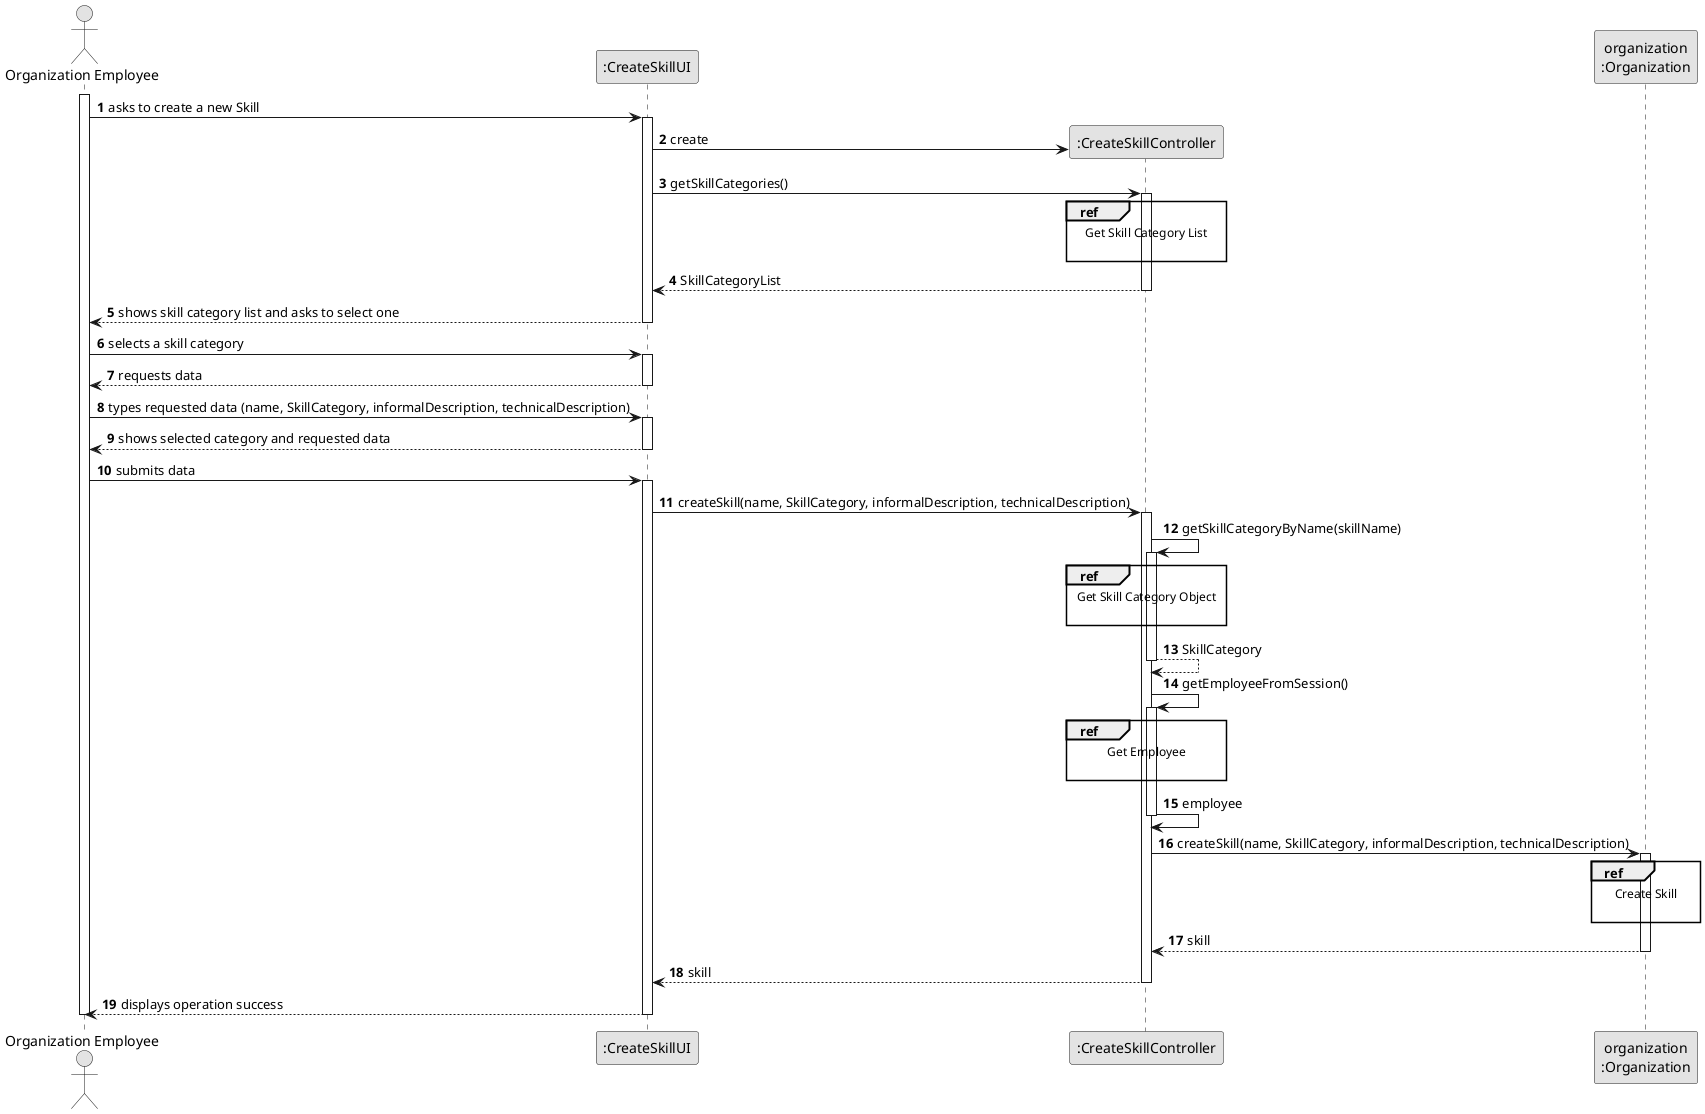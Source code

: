 @startuml
skinparam monochrome true
skinparam packageStyle rectangle
skinparam shadowing false

autonumber

'hide footbox
actor "Organization Employee" as ADM
participant ":CreateSkillUI" as UI
participant ":CreateSkillController" as CTRL
participant "organization\n:Organization" as ORG

activate ADM

    ADM -> UI : asks to create a new Skill

    activate UI

        UI -> CTRL** : create
        UI -> CTRL : getSkillCategories()
        ref over CTRL
            Get Skill Category List

        end ref

        activate CTRL

            CTRL --> UI : SkillCategoryList
        deactivate CTRL

        UI --> ADM : shows skill category list and asks to select one
    deactivate UI

    ADM -> UI : selects a skill category
    activate UI

        UI --> ADM : requests data
    deactivate UI

    ADM -> UI : types requested data (name, SkillCategory, informalDescription, technicalDescription)
    activate UI

        UI --> ADM : shows selected category and requested data
    deactivate UI

    ADM -> UI : submits data
    activate UI

        UI -> CTRL : createSkill(name, SkillCategory, informalDescription, technicalDescription)
        activate CTRL

            CTRL -> CTRL : getSkillCategoryByName(skillName)
            activate CTRL

                ref over CTRL
                    Get Skill Category Object

                end ref

                CTRL --> CTRL : SkillCategory
            deactivate CTRL

            CTRL -> CTRL : getEmployeeFromSession()
            activate CTRL

                ref over CTRL
                    Get Employee

                end ref
                CTRL -> CTRL : employee
            deactivate CTRL

            CTRL -> ORG: createSkill(name, SkillCategory, informalDescription, technicalDescription)
            activate ORG

                ref over ORG
                    Create Skill

                end

                ORG --> CTRL : skill
            deactivate ORG

            CTRL --> UI: skill
            deactivate CTRL
            UI --> ADM: displays operation success
    deactivate UI

deactivate ADM

@enduml